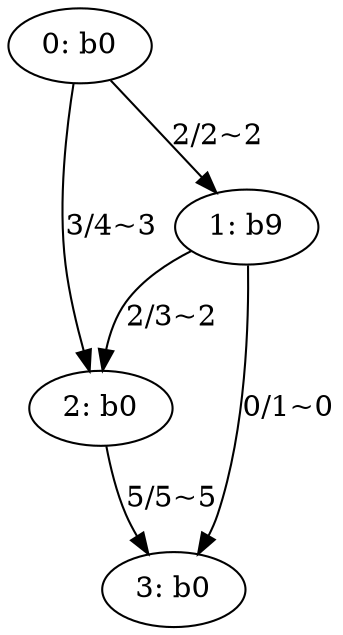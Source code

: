 digraph G {
  2 [label="2: b0", ];
  0 [label="0: b0", ];
  1 [label="1: b9", ];
  3 [label="3: b0", ];
  
  
  1 -> 3 [label="0/1~0", ];
  1 -> 2 [label="2/3~2", ];
  0 -> 1 [label="2/2~2", ];
  2 -> 3 [label="5/5~5", ];
  0 -> 2 [label="3/4~3", ];
  
  }